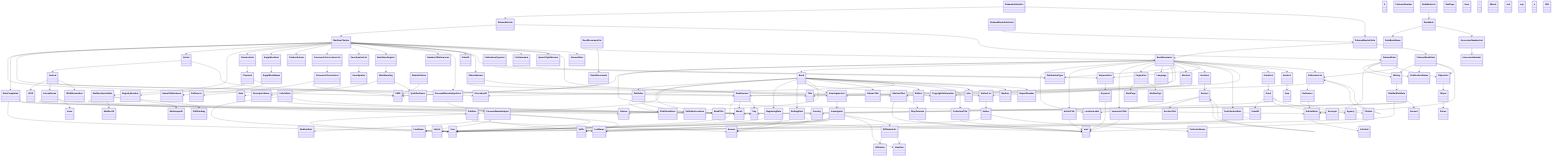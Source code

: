 classDiagram
    class PubmedArticleSet
    PubmedArticleSet --> PubmedArticle
    PubmedArticleSet --> PubmedBookArticle
    class BookDocumentSet
    BookDocumentSet --> "*" BookDocument
    BookDocumentSet --> DeleteDocument
    class PubmedBookArticleSet
    PubmedBookArticleSet --> "*" PubmedBookArticle
    class PubmedArticle
    PubmedArticle --> MedlineCitation
    PubmedArticle --> PubmedData
    class PubmedBookArticle
    PubmedBookArticle --> BookDocument
    PubmedBookArticle --> PubmedBookData
    class BookDocument
    BookDocument --> PMID
    BookDocument --> ArticleIdList
    BookDocument --> Book
    BookDocument --> "*" LocationLabel
    BookDocument --> ArticleTitle
    BookDocument --> VernacularTitle
    BookDocument --> Pagination
    BookDocument --> "*" Language
    BookDocument --> "*" AuthorList
    BookDocument --> InvestigatorList
    BookDocument --> "*" PublicationType
    BookDocument --> Abstract
    BookDocument --> Sections
    BookDocument --> "*" KeywordList
    BookDocument --> ContributionDate
    BookDocument --> DateRevised
    BookDocument --> GrantList
    BookDocument --> "*" ItemList
    BookDocument --> "*" ReferenceList
    class DeleteCitation
    DeleteCitation --> "*" PMID
    class DeleteDocument
    DeleteDocument --> "*" PMID
    class MedlineCitation
    MedlineCitation --> PMID
    MedlineCitation --> DateCompleted
    MedlineCitation --> DateRevised
    MedlineCitation --> Article
    MedlineCitation --> MedlineJournalInfo
    MedlineCitation --> ChemicalList
    MedlineCitation --> SupplMeshList
    MedlineCitation --> "*" CitationSubset
    MedlineCitation --> CommentsCorrectionsList
    MedlineCitation --> GeneSymbolList
    MedlineCitation --> MeshHeadingList
    MedlineCitation --> NumberOfReferences
    MedlineCitation --> PersonalNameSubjectList
    MedlineCitation --> "*" OtherID
    MedlineCitation --> "*" OtherAbstract
    MedlineCitation --> "*" KeywordList
    MedlineCitation --> CoiStatement
    MedlineCitation --> "*" SpaceFlightMission
    MedlineCitation --> "*" InvestigatorList
    MedlineCitation --> "*" GeneralNote
    class PubmedData
    PubmedData --> History
    PubmedData --> PublicationStatus
    PubmedData --> ArticleIdList
    PubmedData --> ObjectList
    PubmedData --> "*" ReferenceList
    class PubmedBookData
    PubmedBookData --> History
    PubmedBookData --> PublicationStatus
    PubmedBookData --> ArticleIdList
    PubmedBookData --> ObjectList
    class Article
    Article --> Journal
    Article --> "*" ELocationID
    class Abstract
    Abstract --> "*" AbstractText
    Abstract --> CopyrightInformation
    class AbstractText
    AbstractText --> mml
    AbstractText --> DispFormula
    class AccessionNumber
    class AccessionNumberList
    AccessionNumberList --> "*" AccessionNumber
    class Acronym
    class Affiliation
    class AffiliationInfo
    AffiliationInfo --> Affiliation
    AffiliationInfo --> "*" Identifier
    class Agency
    class ArticleDate
    ArticleDate --> Year
    ArticleDate --> Month
    ArticleDate --> Day
    class ArticleId
    class ArticleIdList
    ArticleIdList --> "*" ArticleId
    class ArticleTitle
    ArticleTitle --> mml
    class Author
    Author --> LastName
    Author --> CollectiveName
    class AuthorList
    AuthorList --> "*" Author
    class b
    class BeginningDate
    BeginningDate --> Year
    BeginningDate --> Season
    class Book
    Book --> Publisher
    Book --> BookTitle
    Book --> PubDate
    Book --> BeginningDate
    Book --> EndingDate
    Book --> "*" AuthorList
    Book --> InvestigatorList
    Book --> Volume
    Book --> VolumeTitle
    Book --> Edition
    Book --> CollectionTitle
    Book --> "*" Isbn
    Book --> "*" ELocationID
    Book --> Medium
    Book --> ReportNumber
    class BookTitle
    BookTitle --> mml
    class Chemical
    Chemical --> RegistryNumber
    Chemical --> NameOfSubstance
    class ChemicalList
    ChemicalList --> "*" Chemical
    class Citation
    Citation --> mml
    class CitationSubset
    class CoiStatement
    class CollectionTitle
    CollectionTitle --> mml
    class CollectiveName
    class CommentsCorrections
    CommentsCorrections --> RefSource
    CommentsCorrections --> PMID
    CommentsCorrections --> Note
    class CommentsCorrectionsList
    CommentsCorrectionsList --> "*" CommentsCorrections
    class ContractNumber
    class ContributionDate
    ContributionDate --> Year
    ContributionDate --> Season
    class CopyrightInformation
    class Country
    class DataBank
    DataBank --> DataBankName
    DataBank --> AccessionNumberList
    class DataBankList
    DataBankList --> "*" DataBank
    class DataBankName
    class DateCompleted
    DateCompleted --> Year
    DateCompleted --> Month
    DateCompleted --> Day
    class DateRevised
    DateRevised --> Year
    DateRevised --> Month
    DateRevised --> Day
    class Day
    class DescriptorName
    class DispFormula
    DispFormula --> mml
    class Edition
    class ELocationID
    class EndingDate
    EndingDate --> Year
    EndingDate --> Season
    class EndPage
    class ForeName
    class GeneSymbol
    class GeneSymbolList
    GeneSymbolList --> "*" GeneSymbol
    class GeneralNote
    class Grant
    Grant --> GrantID
    Grant --> Acronym
    Grant --> Agency
    Grant --> Country
    class GrantID
    class GrantList
    GrantList --> "*" Grant
    class History
    History --> "*" PubMedPubDate
    class Hour
    class i
    class Identifier
    class Initials
    class Investigator
    Investigator --> LastName
    Investigator --> ForeName
    Investigator --> Initials
    Investigator --> Suffix
    Investigator --> "*" Identifier
    Investigator --> "*" AffiliationInfo
    class InvestigatorList
    InvestigatorList --> "*" Investigator
    class Isbn
    class ISOAbbreviation
    class ISSN
    class ISSNLinking
    class Issue
    class Item
    class ItemList
    ItemList --> "*" Item
    class Journal
    Journal --> ISSN
    Journal --> JournalIssue
    Journal --> Title
    Journal --> ISOAbbreviation
    class JournalIssue
    JournalIssue --> Volume
    JournalIssue --> Issue
    JournalIssue --> PubDate
    class Keyword
    Keyword --> mml
    class KeywordList
    KeywordList --> "*" Keyword
    class Language
    class LastName
    class LocationLabel
    class Medium
    class MedlineDate
    class MedlineJournalInfo
    MedlineJournalInfo --> Country
    MedlineJournalInfo --> MedlineTA
    MedlineJournalInfo --> NlmUniqueID
    MedlineJournalInfo --> ISSNLinking
    class MedlinePgn
    class MedlineTA
    class MeshHeading
    MeshHeading --> DescriptorName
    MeshHeading --> "*" QualifierName
    class MeshHeadingList
    MeshHeadingList --> "*" MeshHeading
    class Minute
    class Month
    class NameOfSubstance
    class NlmUniqueID
    class Note
    class NumberOfReferences
    class Object
    Object --> "*" Param
    class ObjectList
    ObjectList --> "*" Object
    class OtherAbstract
    OtherAbstract --> "*" AbstractText
    OtherAbstract --> CopyrightInformation
    class OtherID
    class PMID
    class Pagination
    Pagination --> StartPage
    Pagination --> MedlinePgn
    class Param
    class PersonalNameSubject
    PersonalNameSubject --> LastName
    PersonalNameSubject --> ForeName
    PersonalNameSubject --> Initials
    PersonalNameSubject --> Suffix
    class PersonalNameSubjectList
    PersonalNameSubjectList --> "*" PersonalNameSubject
    class PubDate
    PubDate --> Year
    PubDate --> Season
    PubDate --> MedlineDate
    class PublicationStatus
    class PublicationType
    class PublicationTypeList
    PublicationTypeList --> "*" PublicationType
    class PubMedPubDate
    PubMedPubDate --> Year
    PubMedPubDate --> Month
    PubMedPubDate --> Day
    PubMedPubDate --> Second
    class Publisher
    Publisher --> PublisherName
    Publisher --> PublisherLocation
    class PublisherLocation
    class PublisherName
    class QualifierName
    class Reference
    Reference --> Citation
    Reference --> ArticleIdList
    class ReferenceList
    ReferenceList --> Title
    ReferenceList --> "*" Reference
    ReferenceList --> "*" ReferenceList
    class RefSource
    class RegistryNumber
    class ReportNumber
    class Season
    class Second
    class Section
    Section --> LocationLabel
    Section --> SectionTitle
    Section --> "*" Section
    class Sections
    Sections --> "*" Section
    class SectionTitle
    class SpaceFlightMission
    class StartPage
    class sub
    class Suffix
    class sup
    class SupplMeshList
    SupplMeshList --> "*" SupplMeshName
    class SupplMeshName
    class Title
    class u
    class URL
    class VernacularTitle
    VernacularTitle --> mml
    class Volume
    class VolumeTitle
    class Year